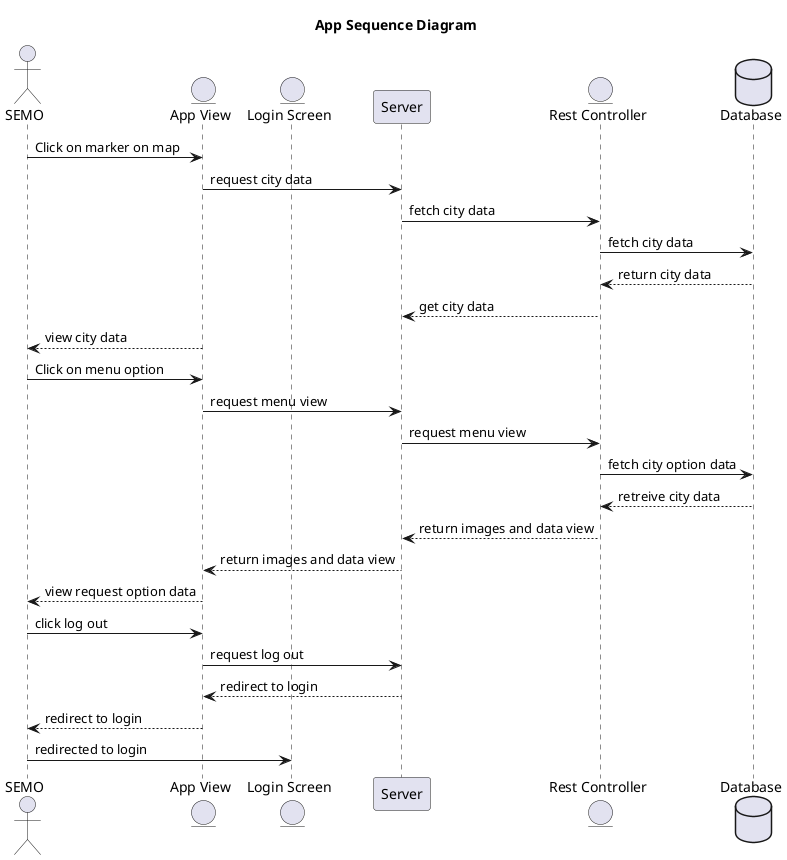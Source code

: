 @startuml "App"

' autonumber

title "App Sequence Diagram"

actor "SEMO" as user


entity "App View" as app
entity "Login Screen" as login
participant "Server" as request
entity "Rest Controller" as rest

database Database as db


user -> app: Click on marker on map
app -> request: request city data
request -> rest: fetch city data
rest -> db: fetch city data
db --> rest: return city data
rest --> request: get city data
app --> user: view city data

user -> app: Click on menu option
app -> request: request menu view
request -> rest: request menu view
rest -> db: fetch city option data
db --> rest: retreive city data
rest --> request: return images and data view
request --> app: return images and data view
app --> user: view request option data

user -> app: click log out
app -> request: request log out
request --> app: redirect to login
app --> user: redirect to login
user -> login: redirected to login
@enduml